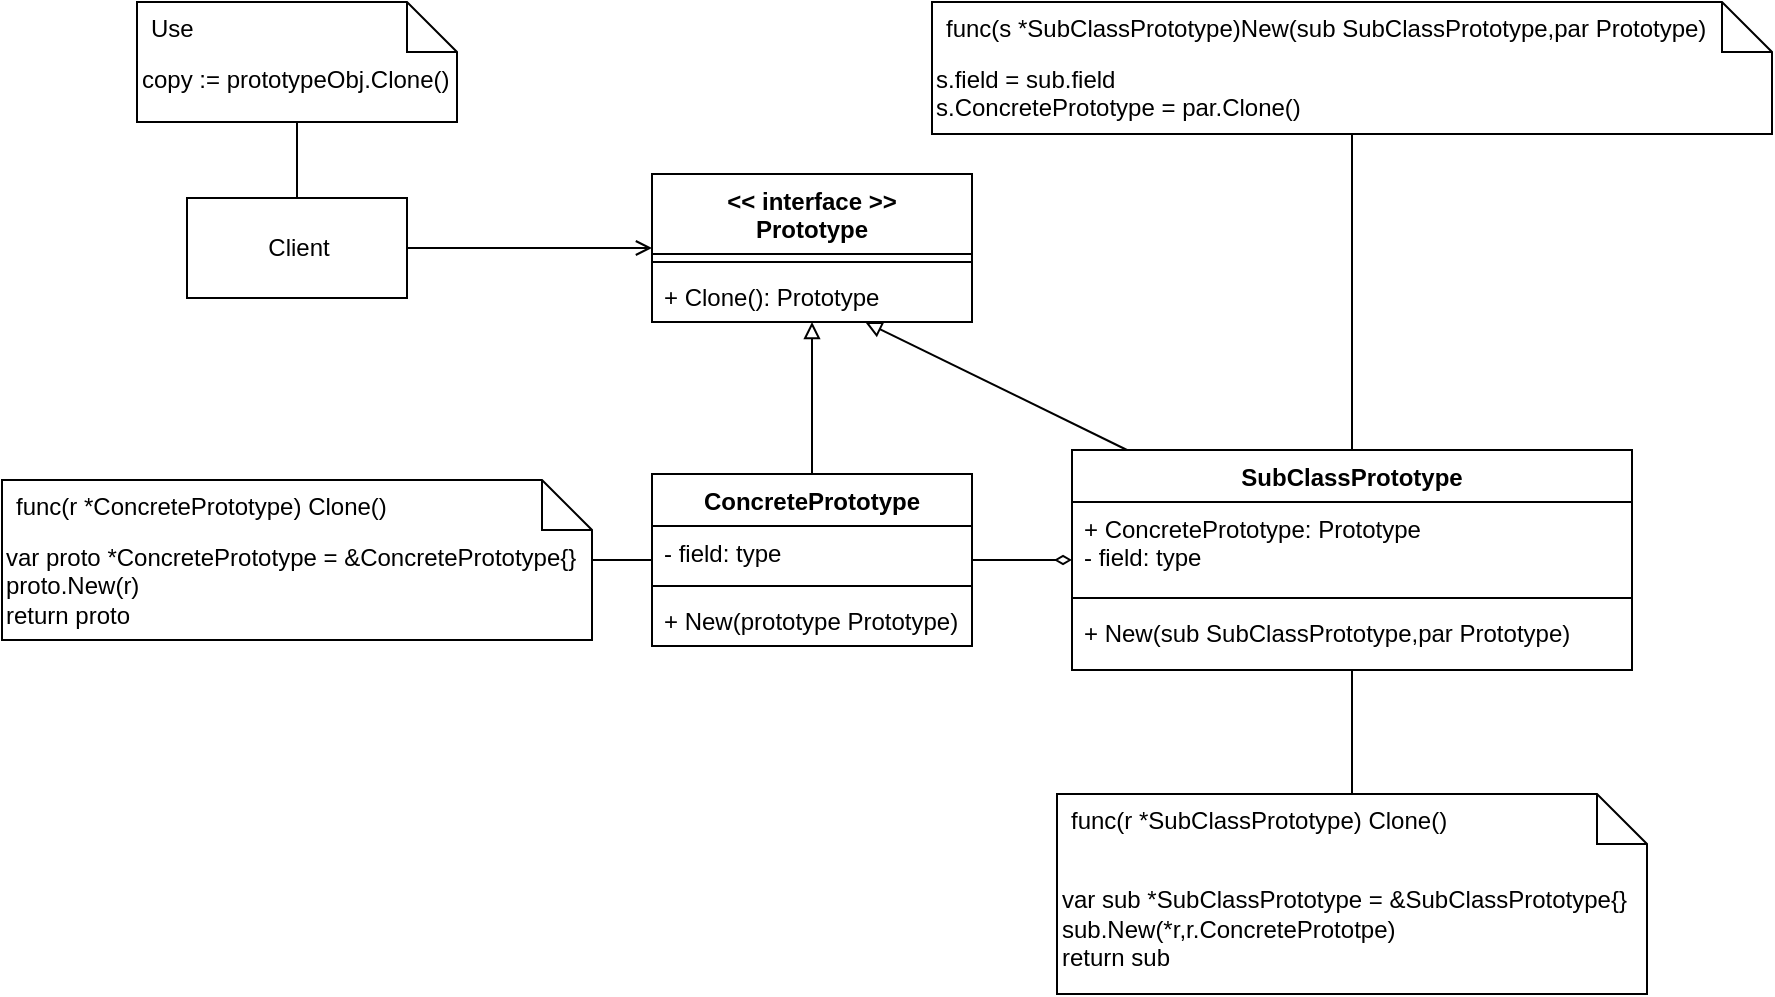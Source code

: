 <mxfile>
    <diagram id="BmJfs37V9bP_KB8O2XSh" name="第1頁">
        <mxGraphModel dx="987" dy="629" grid="1" gridSize="10" guides="1" tooltips="1" connect="1" arrows="1" fold="1" page="1" pageScale="1" pageWidth="1169" pageHeight="827" math="0" shadow="0">
            <root>
                <mxCell id="0"/>
                <mxCell id="1" parent="0"/>
                <mxCell id="2" value="&lt;&lt; interface &gt;&gt;&#10;Prototype" style="swimlane;fontStyle=1;align=center;verticalAlign=top;childLayout=stackLayout;horizontal=1;startSize=40;horizontalStack=0;resizeParent=1;resizeParentMax=0;resizeLast=0;collapsible=1;marginBottom=0;" parent="1" vertex="1">
                    <mxGeometry x="550" y="150" width="160" height="74" as="geometry"/>
                </mxCell>
                <mxCell id="4" value="" style="line;strokeWidth=1;fillColor=none;align=left;verticalAlign=middle;spacingTop=-1;spacingLeft=3;spacingRight=3;rotatable=0;labelPosition=right;points=[];portConstraint=eastwest;strokeColor=inherit;" parent="2" vertex="1">
                    <mxGeometry y="40" width="160" height="8" as="geometry"/>
                </mxCell>
                <mxCell id="5" value="+ Clone(): Prototype" style="text;strokeColor=none;fillColor=none;align=left;verticalAlign=top;spacingLeft=4;spacingRight=4;overflow=hidden;rotatable=0;points=[[0,0.5],[1,0.5]];portConstraint=eastwest;" parent="2" vertex="1">
                    <mxGeometry y="48" width="160" height="26" as="geometry"/>
                </mxCell>
                <mxCell id="10" value="" style="edgeStyle=none;html=1;endArrow=block;endFill=0;" parent="1" source="6" target="2" edge="1">
                    <mxGeometry relative="1" as="geometry"/>
                </mxCell>
                <mxCell id="6" value="ConcretePrototype" style="swimlane;fontStyle=1;align=center;verticalAlign=top;childLayout=stackLayout;horizontal=1;startSize=26;horizontalStack=0;resizeParent=1;resizeParentMax=0;resizeLast=0;collapsible=1;marginBottom=0;" parent="1" vertex="1">
                    <mxGeometry x="550" y="300" width="160" height="86" as="geometry"/>
                </mxCell>
                <mxCell id="7" value="- field: type" style="text;strokeColor=none;fillColor=none;align=left;verticalAlign=top;spacingLeft=4;spacingRight=4;overflow=hidden;rotatable=0;points=[[0,0.5],[1,0.5]];portConstraint=eastwest;" parent="6" vertex="1">
                    <mxGeometry y="26" width="160" height="26" as="geometry"/>
                </mxCell>
                <mxCell id="8" value="" style="line;strokeWidth=1;fillColor=none;align=left;verticalAlign=middle;spacingTop=-1;spacingLeft=3;spacingRight=3;rotatable=0;labelPosition=right;points=[];portConstraint=eastwest;strokeColor=inherit;" parent="6" vertex="1">
                    <mxGeometry y="52" width="160" height="8" as="geometry"/>
                </mxCell>
                <mxCell id="32" value="+ New(prototype Prototype)" style="text;strokeColor=none;fillColor=none;align=left;verticalAlign=top;spacingLeft=4;spacingRight=4;overflow=hidden;rotatable=0;points=[[0,0.5],[1,0.5]];portConstraint=eastwest;" vertex="1" parent="6">
                    <mxGeometry y="60" width="160" height="26" as="geometry"/>
                </mxCell>
                <mxCell id="14" value="" style="edgeStyle=none;html=1;endArrow=diamondThin;endFill=0;" parent="1" source="6" target="11" edge="1">
                    <mxGeometry relative="1" as="geometry"/>
                </mxCell>
                <mxCell id="29" value="" style="edgeStyle=none;html=1;endArrow=block;endFill=0;" parent="1" source="11" target="5" edge="1">
                    <mxGeometry relative="1" as="geometry"/>
                </mxCell>
                <mxCell id="11" value="SubClassPrototype" style="swimlane;fontStyle=1;align=center;verticalAlign=top;childLayout=stackLayout;horizontal=1;startSize=26;horizontalStack=0;resizeParent=1;resizeParentMax=0;resizeLast=0;collapsible=1;marginBottom=0;" parent="1" vertex="1">
                    <mxGeometry x="760" y="288" width="280" height="110" as="geometry"/>
                </mxCell>
                <mxCell id="12" value="+ ConcretePrototype: Prototype&#10;- field: type" style="text;strokeColor=none;fillColor=none;align=left;verticalAlign=top;spacingLeft=4;spacingRight=4;overflow=hidden;rotatable=0;points=[[0,0.5],[1,0.5]];portConstraint=eastwest;" parent="11" vertex="1">
                    <mxGeometry y="26" width="280" height="44" as="geometry"/>
                </mxCell>
                <mxCell id="13" value="" style="line;strokeWidth=1;fillColor=none;align=left;verticalAlign=middle;spacingTop=-1;spacingLeft=3;spacingRight=3;rotatable=0;labelPosition=right;points=[];portConstraint=eastwest;strokeColor=inherit;" parent="11" vertex="1">
                    <mxGeometry y="70" width="280" height="8" as="geometry"/>
                </mxCell>
                <mxCell id="33" value="+ New(sub SubClassPrototype,par Prototype)" style="text;strokeColor=none;fillColor=none;align=left;verticalAlign=top;spacingLeft=4;spacingRight=4;overflow=hidden;rotatable=0;points=[[0,0.5],[1,0.5]];portConstraint=eastwest;" vertex="1" parent="11">
                    <mxGeometry y="78" width="280" height="32" as="geometry"/>
                </mxCell>
                <mxCell id="16" value="" style="edgeStyle=none;html=1;endArrow=open;endFill=0;" parent="1" source="15" target="2" edge="1">
                    <mxGeometry relative="1" as="geometry"/>
                </mxCell>
                <mxCell id="15" value="Client" style="html=1;" parent="1" vertex="1">
                    <mxGeometry x="317.5" y="162" width="110" height="50" as="geometry"/>
                </mxCell>
                <mxCell id="19" value="" style="edgeStyle=none;html=1;endArrow=none;endFill=0;" parent="1" source="17" target="15" edge="1">
                    <mxGeometry relative="1" as="geometry"/>
                </mxCell>
                <mxCell id="17" value="copy := prototypeObj.Clone()" style="shape=note2;boundedLbl=1;whiteSpace=wrap;html=1;size=25;verticalAlign=top;align=left;" parent="1" vertex="1">
                    <mxGeometry x="292.5" y="64" width="160" height="60" as="geometry"/>
                </mxCell>
                <mxCell id="18" value="Use" style="resizeWidth=1;part=1;strokeColor=none;fillColor=none;align=left;spacingLeft=5;" parent="17" vertex="1">
                    <mxGeometry width="160" height="25" relative="1" as="geometry"/>
                </mxCell>
                <mxCell id="24" value="" style="edgeStyle=none;html=1;endArrow=none;endFill=0;" parent="1" source="22" target="6" edge="1">
                    <mxGeometry relative="1" as="geometry"/>
                </mxCell>
                <mxCell id="22" value="var proto *ConcretePrototype = &amp;amp;ConcretePrototype{}&lt;br&gt;proto.New(r)&lt;br&gt;return proto" style="shape=note2;boundedLbl=1;whiteSpace=wrap;html=1;size=25;verticalAlign=top;align=left;" parent="1" vertex="1">
                    <mxGeometry x="225" y="303" width="295" height="80" as="geometry"/>
                </mxCell>
                <mxCell id="23" value="func(r *ConcretePrototype) Clone()" style="resizeWidth=1;part=1;strokeColor=none;fillColor=none;align=left;spacingLeft=5;" parent="22" vertex="1">
                    <mxGeometry width="295.0" height="25" relative="1" as="geometry"/>
                </mxCell>
                <mxCell id="36" value="" style="edgeStyle=none;html=1;endArrow=none;endFill=0;" edge="1" parent="1" source="34" target="33">
                    <mxGeometry relative="1" as="geometry"/>
                </mxCell>
                <mxCell id="34" value="&lt;br&gt;var sub *SubClassPrototype = &amp;amp;SubClassPrototype{}&lt;br&gt;sub.New(*r,r.ConcretePrototpe)&lt;br&gt;return sub" style="shape=note2;boundedLbl=1;whiteSpace=wrap;html=1;size=25;verticalAlign=top;align=left;" vertex="1" parent="1">
                    <mxGeometry x="752.5" y="460" width="295" height="100" as="geometry"/>
                </mxCell>
                <mxCell id="35" value="func(r *SubClassPrototype) Clone()" style="resizeWidth=1;part=1;strokeColor=none;fillColor=none;align=left;spacingLeft=5;" vertex="1" parent="34">
                    <mxGeometry width="295.0" height="25" relative="1" as="geometry"/>
                </mxCell>
                <mxCell id="39" value="" style="edgeStyle=none;html=1;endArrow=none;endFill=0;" edge="1" parent="1" source="37" target="11">
                    <mxGeometry relative="1" as="geometry"/>
                </mxCell>
                <mxCell id="37" value="s.field = sub.field&lt;br&gt;s.ConcretePrototype = par.Clone()" style="shape=note2;boundedLbl=1;whiteSpace=wrap;html=1;size=25;verticalAlign=top;align=left;" vertex="1" parent="1">
                    <mxGeometry x="690" y="64" width="420" height="66" as="geometry"/>
                </mxCell>
                <mxCell id="38" value="func(s *SubClassPrototype)New(sub SubClassPrototype,par Prototype)" style="resizeWidth=1;part=1;strokeColor=none;fillColor=none;align=left;spacingLeft=5;" vertex="1" parent="37">
                    <mxGeometry width="420.0" height="25" relative="1" as="geometry"/>
                </mxCell>
            </root>
        </mxGraphModel>
    </diagram>
</mxfile>